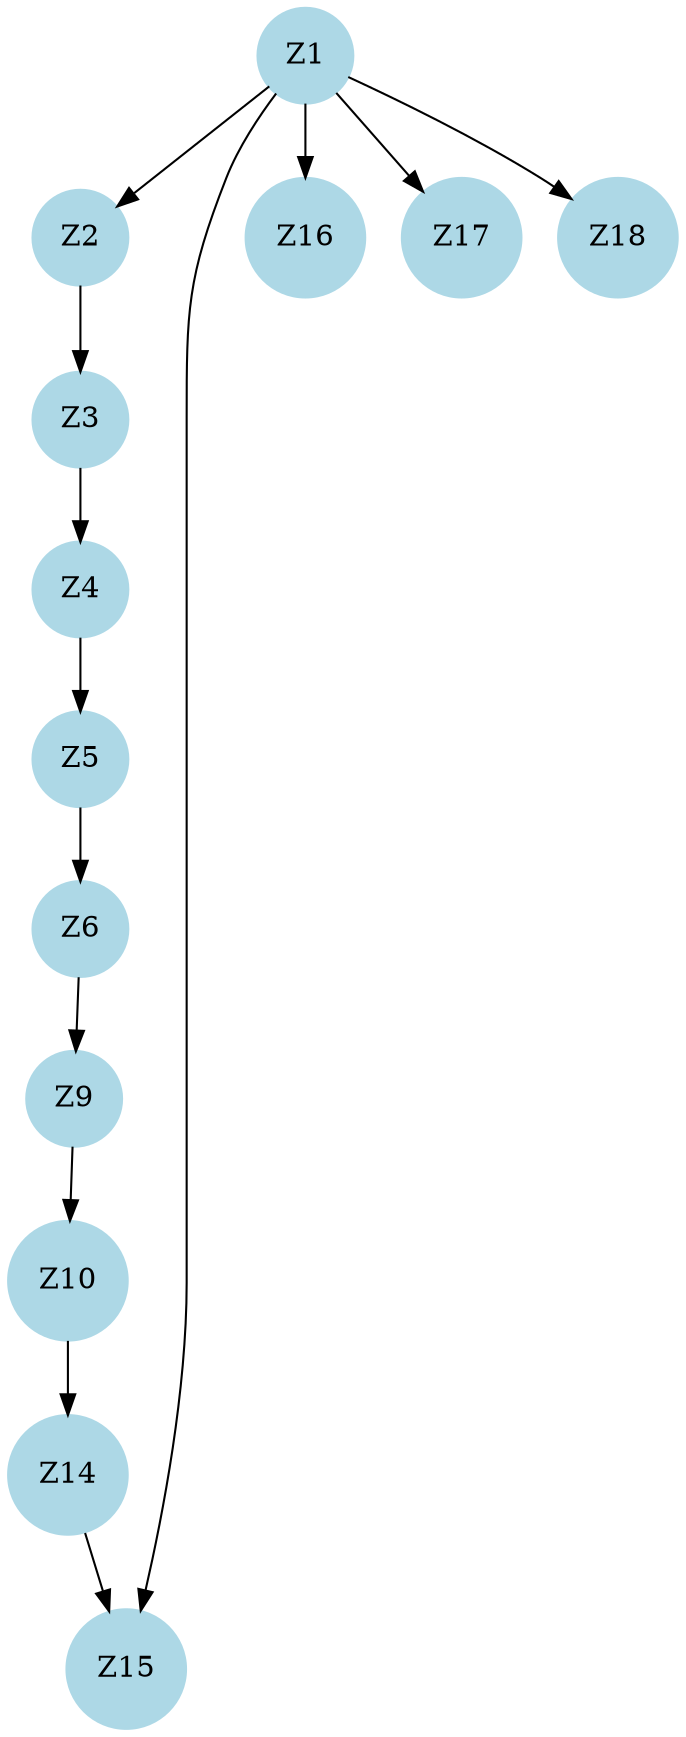 digraph G {
    node [shape=circle, style=filled, color=lightblue];
    Z1 -> Z2;
    Z2 -> Z3;
    Z3 -> Z4;
    Z4 -> Z5;
    Z5 -> Z6;
    Z6 -> Z9;
    Z9 -> Z10;
    Z10 -> Z14;
    Z14 -> Z15;
    Z1 -> Z15;
    Z1 -> Z16;
    Z1 -> Z17;
    Z1 -> Z18;
}
